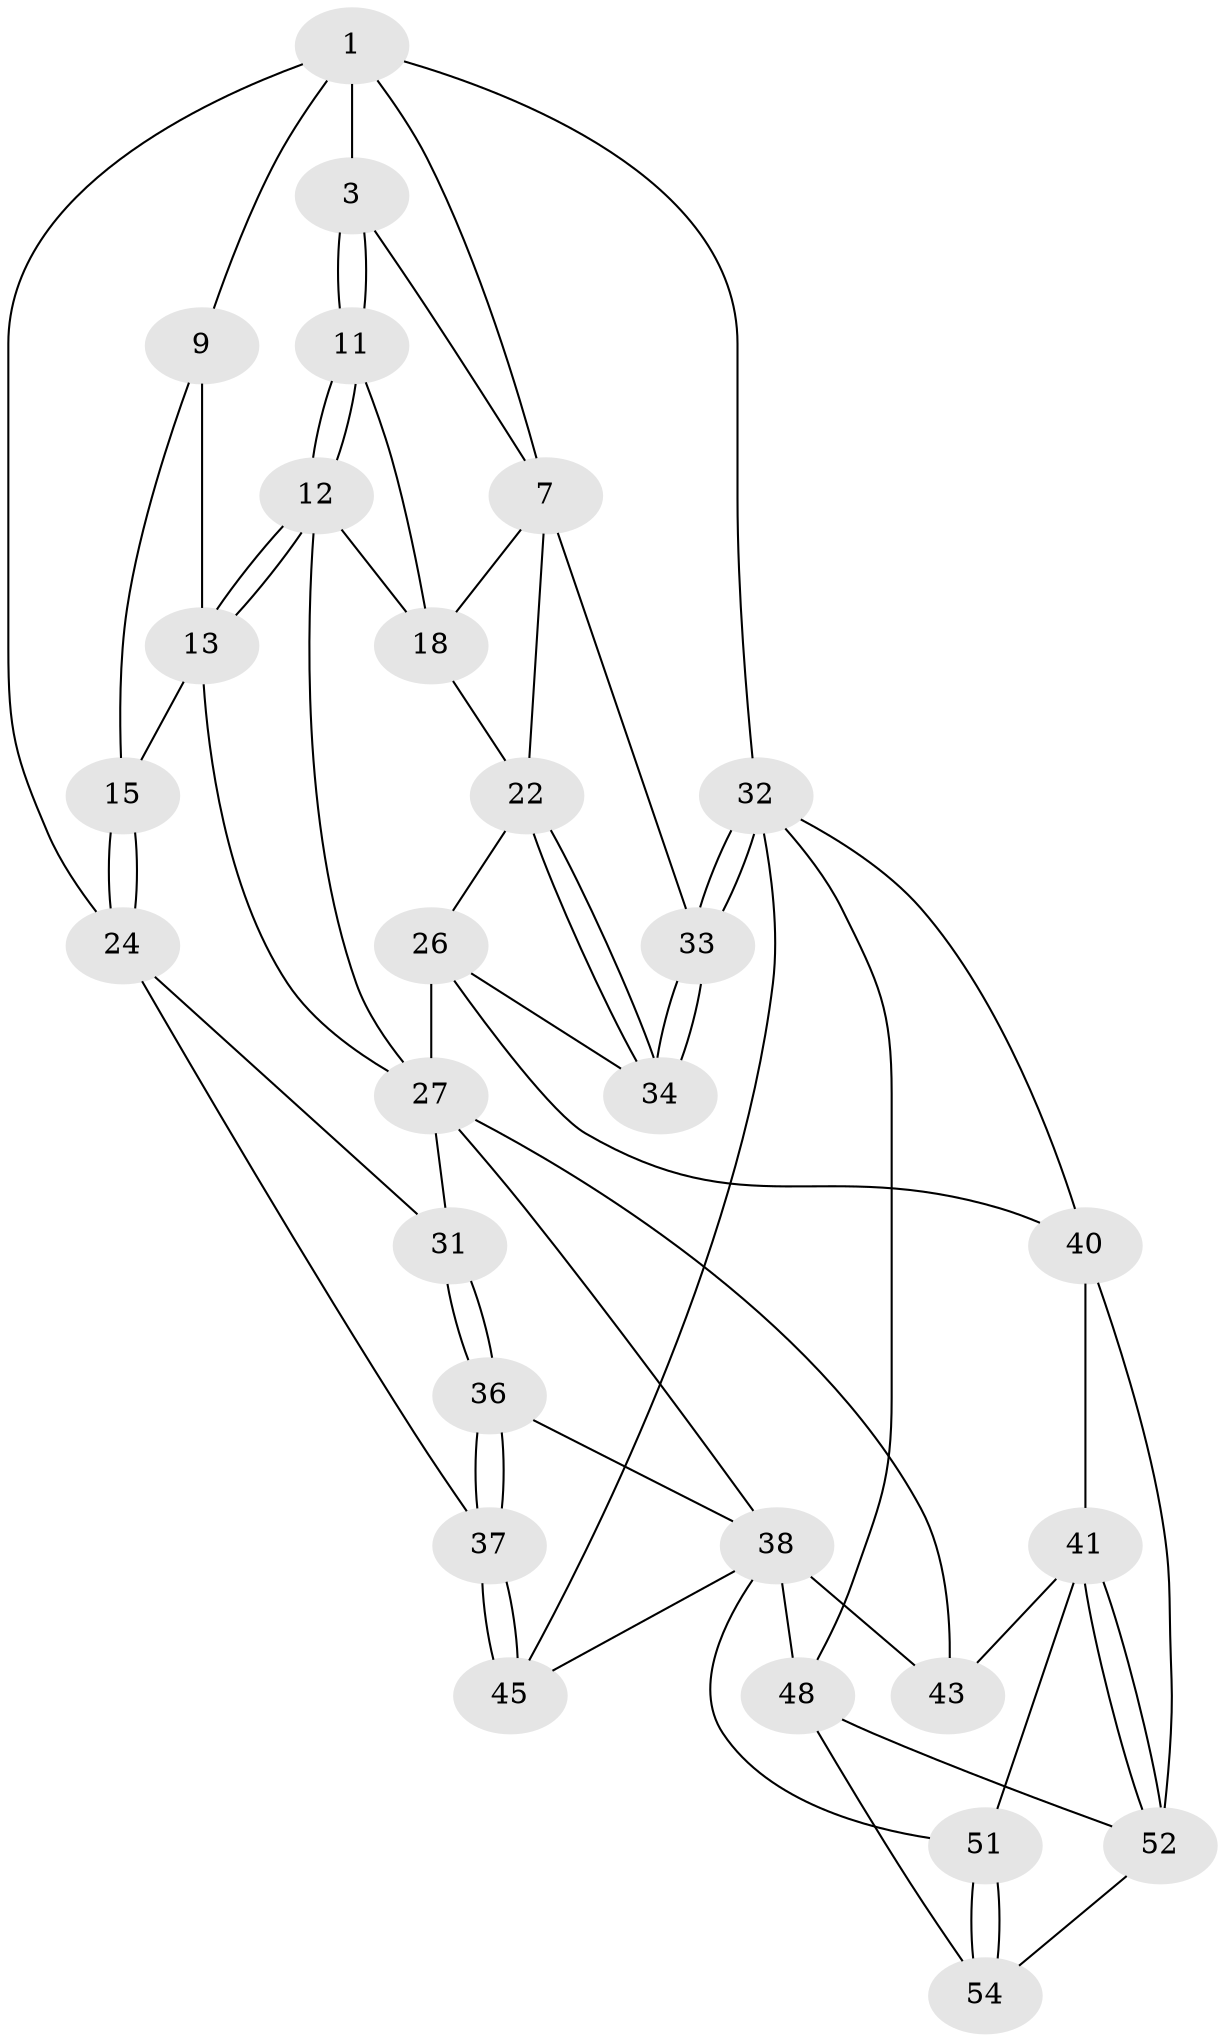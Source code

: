 // original degree distribution, {3: 0.03571428571428571, 4: 0.23214285714285715, 6: 0.19642857142857142, 5: 0.5357142857142857}
// Generated by graph-tools (version 1.1) at 2025/54/03/05/25 16:54:48]
// undirected, 28 vertices, 65 edges
graph export_dot {
graph [start="1"]
  node [color=gray90,style=filled];
  1 [pos="+0.8398852657743157+0",super="+6+2"];
  3 [pos="+0.5612140722463144+0",super="+4"];
  7 [pos="+1+0.0741357888351881",super="+17"];
  9 [pos="+0+0",super="+10"];
  11 [pos="+0.52184620444513+0.12610840078360958",super="+16"];
  12 [pos="+0.38765575171339806+0.3249658401422483",super="+20"];
  13 [pos="+0.3410643131130038+0.33474407913038023",super="+14"];
  15 [pos="+0.11850233971850682+0.3186862901590404"];
  18 [pos="+0.8001221080665822+0.25756649200957304",super="+19"];
  22 [pos="+0.987887248051852+0.5338437387613405",super="+23"];
  24 [pos="+0+0.4070874814616586",super="+25"];
  26 [pos="+0.6780960313639136+0.6434728062204229",super="+35"];
  27 [pos="+0.6729450675947011+0.6429500765075473",super="+28"];
  31 [pos="+0.04904645985163509+0.562565094559357"];
  32 [pos="+1+1",super="+50"];
  33 [pos="+1+0.8790132646320229"];
  34 [pos="+0.7648490314554961+0.7007893525272465"];
  36 [pos="+0.10782668429909766+0.6933953462666773"];
  37 [pos="+0+0.7427778958496366"];
  38 [pos="+0.22923873442029147+0.7548588396615161",super="+39+44"];
  40 [pos="+0.749023878796763+0.9669579599540972",super="+46"];
  41 [pos="+0.549283479284994+0.8790459639902314",super="+42"];
  43 [pos="+0.5272468223774377+0.7768899592807325"];
  45 [pos="+0+1"];
  48 [pos="+0.20968843905933335+0.8464405840522706",super="+55+49"];
  51 [pos="+0.4444220636580277+0.9262577763578357"];
  52 [pos="+0.5927098759208222+1",super="+53"];
  54 [pos="+0.41037187450122037+1"];
  1 -- 32 [weight=2];
  1 -- 7;
  1 -- 9 [weight=2];
  1 -- 3;
  1 -- 24;
  3 -- 11 [weight=2];
  3 -- 11;
  3 -- 7;
  7 -- 33;
  7 -- 18;
  7 -- 22;
  9 -- 15;
  9 -- 13;
  11 -- 12;
  11 -- 12;
  11 -- 18;
  12 -- 13;
  12 -- 13;
  12 -- 27;
  12 -- 18;
  13 -- 15;
  13 -- 27;
  15 -- 24;
  15 -- 24;
  18 -- 22;
  22 -- 34;
  22 -- 34;
  22 -- 26;
  24 -- 31;
  24 -- 37;
  26 -- 27;
  26 -- 40;
  26 -- 34;
  27 -- 38;
  27 -- 43;
  27 -- 31;
  31 -- 36;
  31 -- 36;
  32 -- 33;
  32 -- 33;
  32 -- 40;
  32 -- 45;
  32 -- 48;
  33 -- 34;
  33 -- 34;
  36 -- 37;
  36 -- 37;
  36 -- 38;
  37 -- 45;
  37 -- 45;
  38 -- 45;
  38 -- 48;
  38 -- 51;
  38 -- 43;
  40 -- 41;
  40 -- 52;
  41 -- 52;
  41 -- 52;
  41 -- 51;
  41 -- 43;
  48 -- 54;
  48 -- 52;
  51 -- 54;
  51 -- 54;
  52 -- 54;
}
